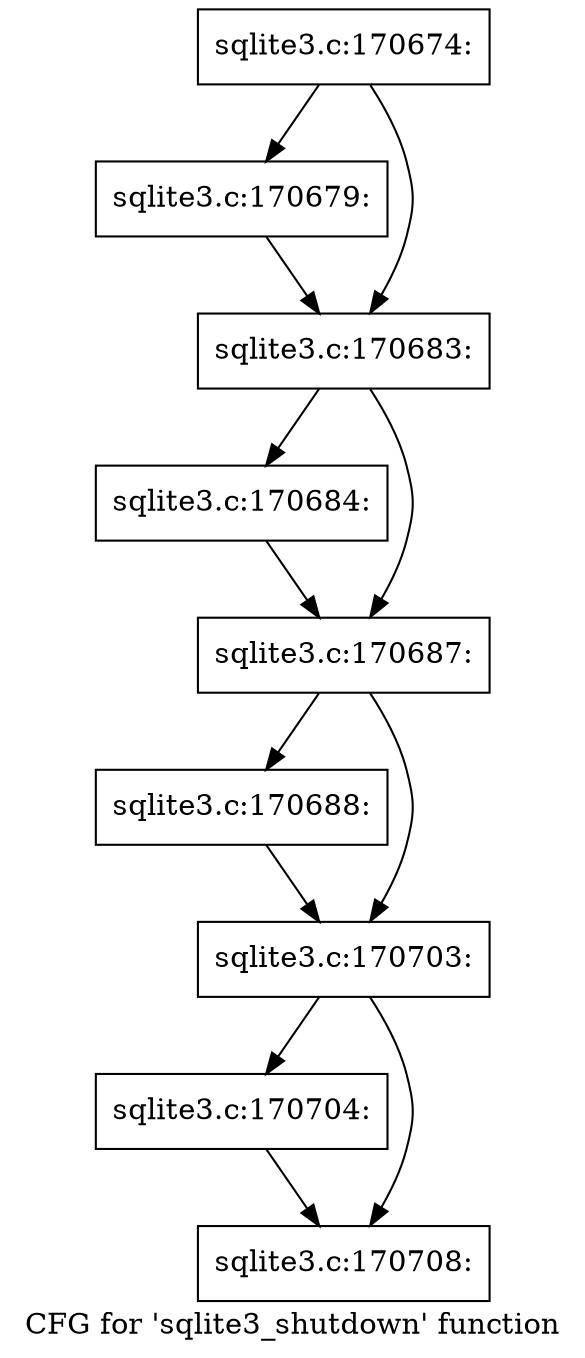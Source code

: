 digraph "CFG for 'sqlite3_shutdown' function" {
	label="CFG for 'sqlite3_shutdown' function";

	Node0x55c0f6970390 [shape=record,label="{sqlite3.c:170674:}"];
	Node0x55c0f6970390 -> Node0x55c0f6970640;
	Node0x55c0f6970390 -> Node0x55c0f6970690;
	Node0x55c0f6970640 [shape=record,label="{sqlite3.c:170679:}"];
	Node0x55c0f6970640 -> Node0x55c0f6970690;
	Node0x55c0f6970690 [shape=record,label="{sqlite3.c:170683:}"];
	Node0x55c0f6970690 -> Node0x55c0f697aa80;
	Node0x55c0f6970690 -> Node0x55c0f697aad0;
	Node0x55c0f697aa80 [shape=record,label="{sqlite3.c:170684:}"];
	Node0x55c0f697aa80 -> Node0x55c0f697aad0;
	Node0x55c0f697aad0 [shape=record,label="{sqlite3.c:170687:}"];
	Node0x55c0f697aad0 -> Node0x55c0f57e9cd0;
	Node0x55c0f697aad0 -> Node0x55c0f697af90;
	Node0x55c0f57e9cd0 [shape=record,label="{sqlite3.c:170688:}"];
	Node0x55c0f57e9cd0 -> Node0x55c0f697af90;
	Node0x55c0f697af90 [shape=record,label="{sqlite3.c:170703:}"];
	Node0x55c0f697af90 -> Node0x55c0f5354a20;
	Node0x55c0f697af90 -> Node0x55c0f697b6c0;
	Node0x55c0f5354a20 [shape=record,label="{sqlite3.c:170704:}"];
	Node0x55c0f5354a20 -> Node0x55c0f697b6c0;
	Node0x55c0f697b6c0 [shape=record,label="{sqlite3.c:170708:}"];
}
